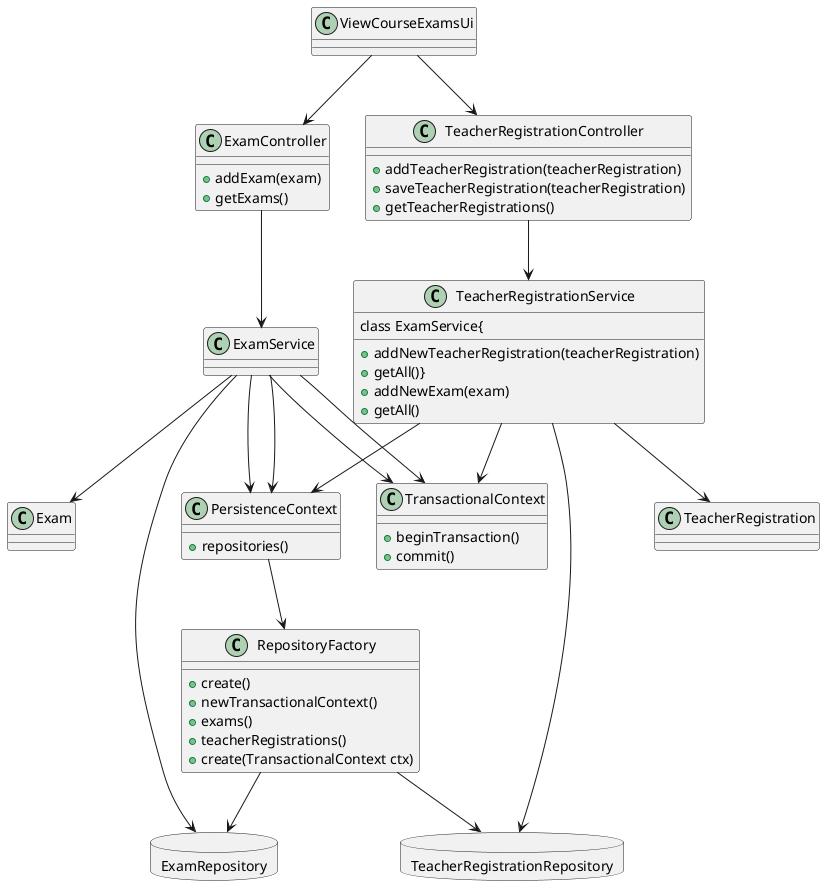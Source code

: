 @startuml
'https://plantuml.com/class-diagram

class ViewCourseExamsUi{
}

class ExamController{
+addExam(exam)
+getExams()

}

class TeacherRegistrationController{
+addTeacherRegistration(teacherRegistration)
+saveTeacherRegistration(teacherRegistration)
+getTeacherRegistrations()
}

class TeacherRegistrationService{
+addNewTeacherRegistration(teacherRegistration)
+getAll()}


class ExamService{
+addNewExam(exam)
+getAll()
}


class PersistenceContext{
+repositories()
}

class RepositoryFactory{
+create()
+newTransactionalContext()
+exams()
+teacherRegistrations()
+create(TransactionalContext ctx)
}

database ExamRepository{
}

database TeacherRegistrationRepository{
}

class Exam{
}

class TeacherRegistration{
}



class TransactionalContext{
+beginTransaction()
+commit()
}


ViewCourseExamsUi --> ExamController
ViewCourseExamsUi --> TeacherRegistrationController
ExamService-->PersistenceContext
ExamService-->TransactionalContext
ExamService-->PersistenceContext
ExamService-->TransactionalContext
ExamService --> Exam
ExamController-->ExamService
ExamService --> ExamRepository
TeacherRegistrationService-->PersistenceContext
TeacherRegistrationService-->TransactionalContext
TeacherRegistrationService --> TeacherRegistration
TeacherRegistrationController-->TeacherRegistrationService
TeacherRegistrationService --> TeacherRegistrationRepository

PersistenceContext-->RepositoryFactory

RepositoryFactory-->ExamRepository
RepositoryFactory-->TeacherRegistrationRepository

@enduml